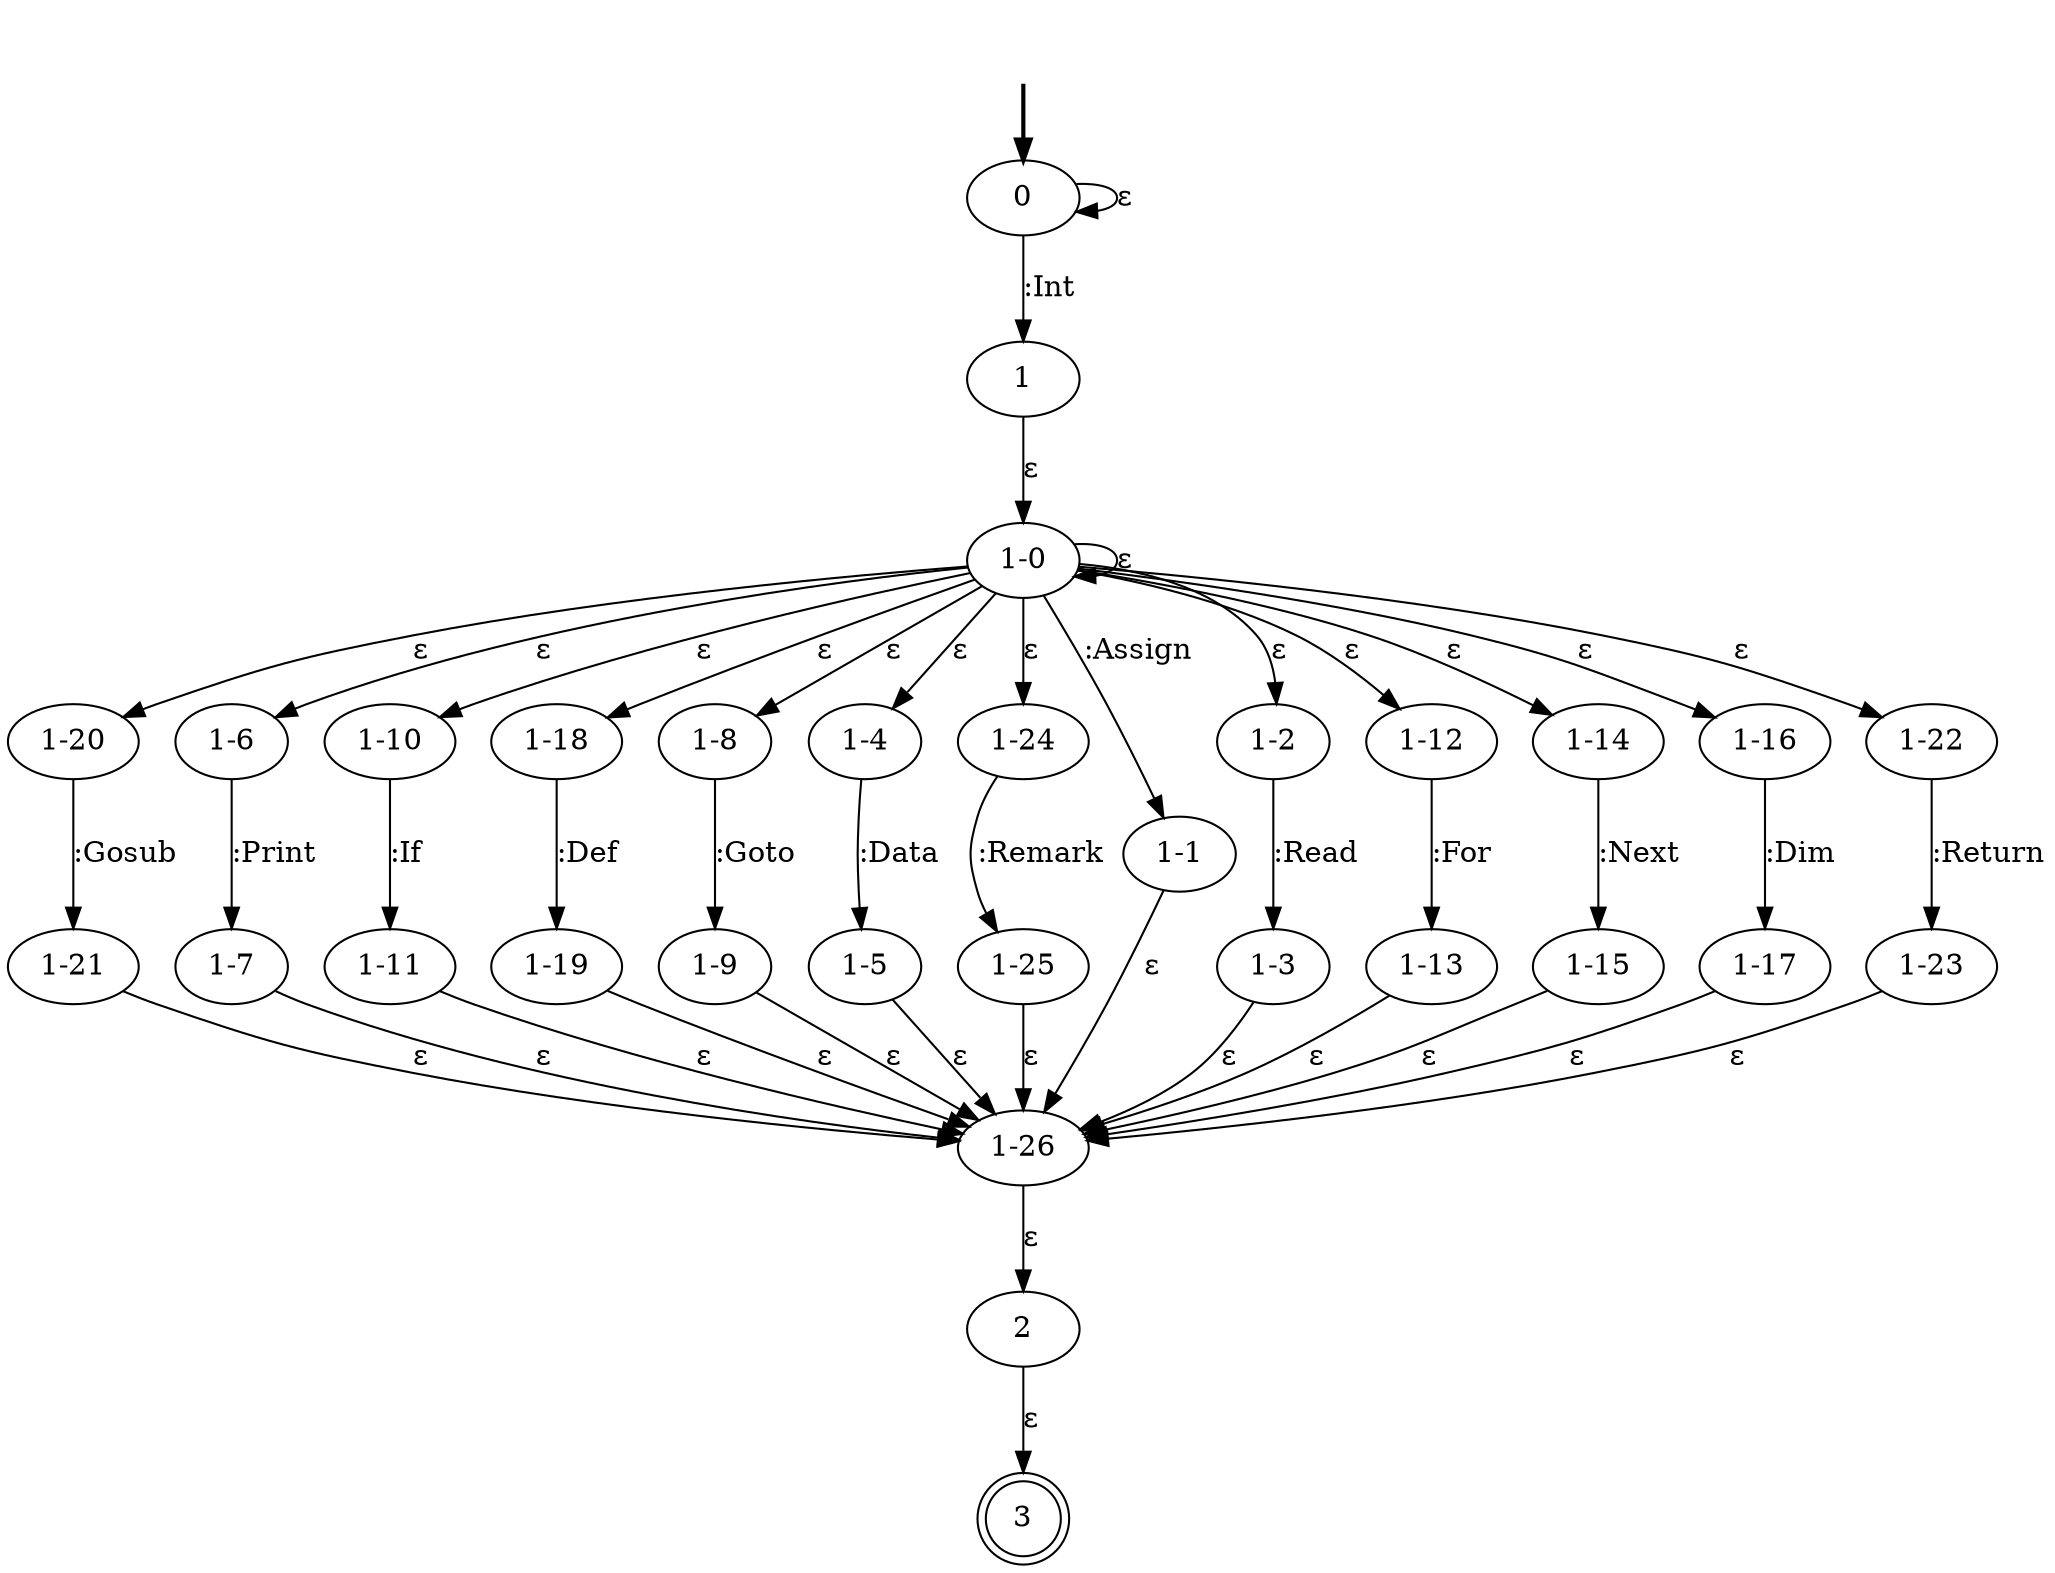 digraph {
	fake0 [style=invisible]
	2
	1
	"1-20"
	"1-6"
	"1-15"
	"1-10"
	"1-18"
	"1-3"
	"1-7"
	"1-8"
	"1-4"
	"1-5"
	"1-24"
	"1-23"
	"1-1"
	3 [shape=doublecircle]
	"1-13"
	"1-9"
	"1-2"
	"1-26"
	"1-25"
	"1-12"
	"1-19"
	0 [root=true]
	"1-14"
	"1-0"
	"1-16"
	"1-17"
	"1-11"
	"1-21"
	"1-22"
	fake0 -> 0 [style=bold]
	0 -> 1 [label=":Int"]
	0 -> 0 [label="ε"]
	1 -> "1-0" [label="ε"]
	"1-26" -> 2 [label="ε"]
	"1-0" -> "1-1" [label=":Assign"]
	"1-0" -> "1-24" [label="ε"]
	"1-0" -> "1-16" [label="ε"]
	"1-0" -> "1-18" [label="ε"]
	"1-0" -> "1-14" [label="ε"]
	"1-0" -> "1-8" [label="ε"]
	"1-0" -> "1-2" [label="ε"]
	"1-0" -> "1-22" [label="ε"]
	"1-0" -> "1-12" [label="ε"]
	"1-0" -> "1-20" [label="ε"]
	"1-0" -> "1-6" [label="ε"]
	"1-0" -> "1-4" [label="ε"]
	"1-0" -> "1-0" [label="ε"]
	"1-0" -> "1-10" [label="ε"]
	"1-2" -> "1-3" [label=":Read"]
	"1-4" -> "1-5" [label=":Data"]
	"1-6" -> "1-7" [label=":Print"]
	"1-8" -> "1-9" [label=":Goto"]
	"1-10" -> "1-11" [label=":If"]
	"1-12" -> "1-13" [label=":For"]
	"1-14" -> "1-15" [label=":Next"]
	"1-16" -> "1-17" [label=":Dim"]
	"1-18" -> "1-19" [label=":Def"]
	"1-20" -> "1-21" [label=":Gosub"]
	"1-22" -> "1-23" [label=":Return"]
	"1-24" -> "1-25" [label=":Remark"]
	"1-1" -> "1-26" [label="ε"]
	"1-3" -> "1-26" [label="ε"]
	"1-5" -> "1-26" [label="ε"]
	"1-7" -> "1-26" [label="ε"]
	"1-9" -> "1-26" [label="ε"]
	"1-11" -> "1-26" [label="ε"]
	"1-13" -> "1-26" [label="ε"]
	"1-15" -> "1-26" [label="ε"]
	"1-17" -> "1-26" [label="ε"]
	"1-19" -> "1-26" [label="ε"]
	"1-21" -> "1-26" [label="ε"]
	"1-23" -> "1-26" [label="ε"]
	"1-25" -> "1-26" [label="ε"]
	2 -> 3 [label="ε"]
}
